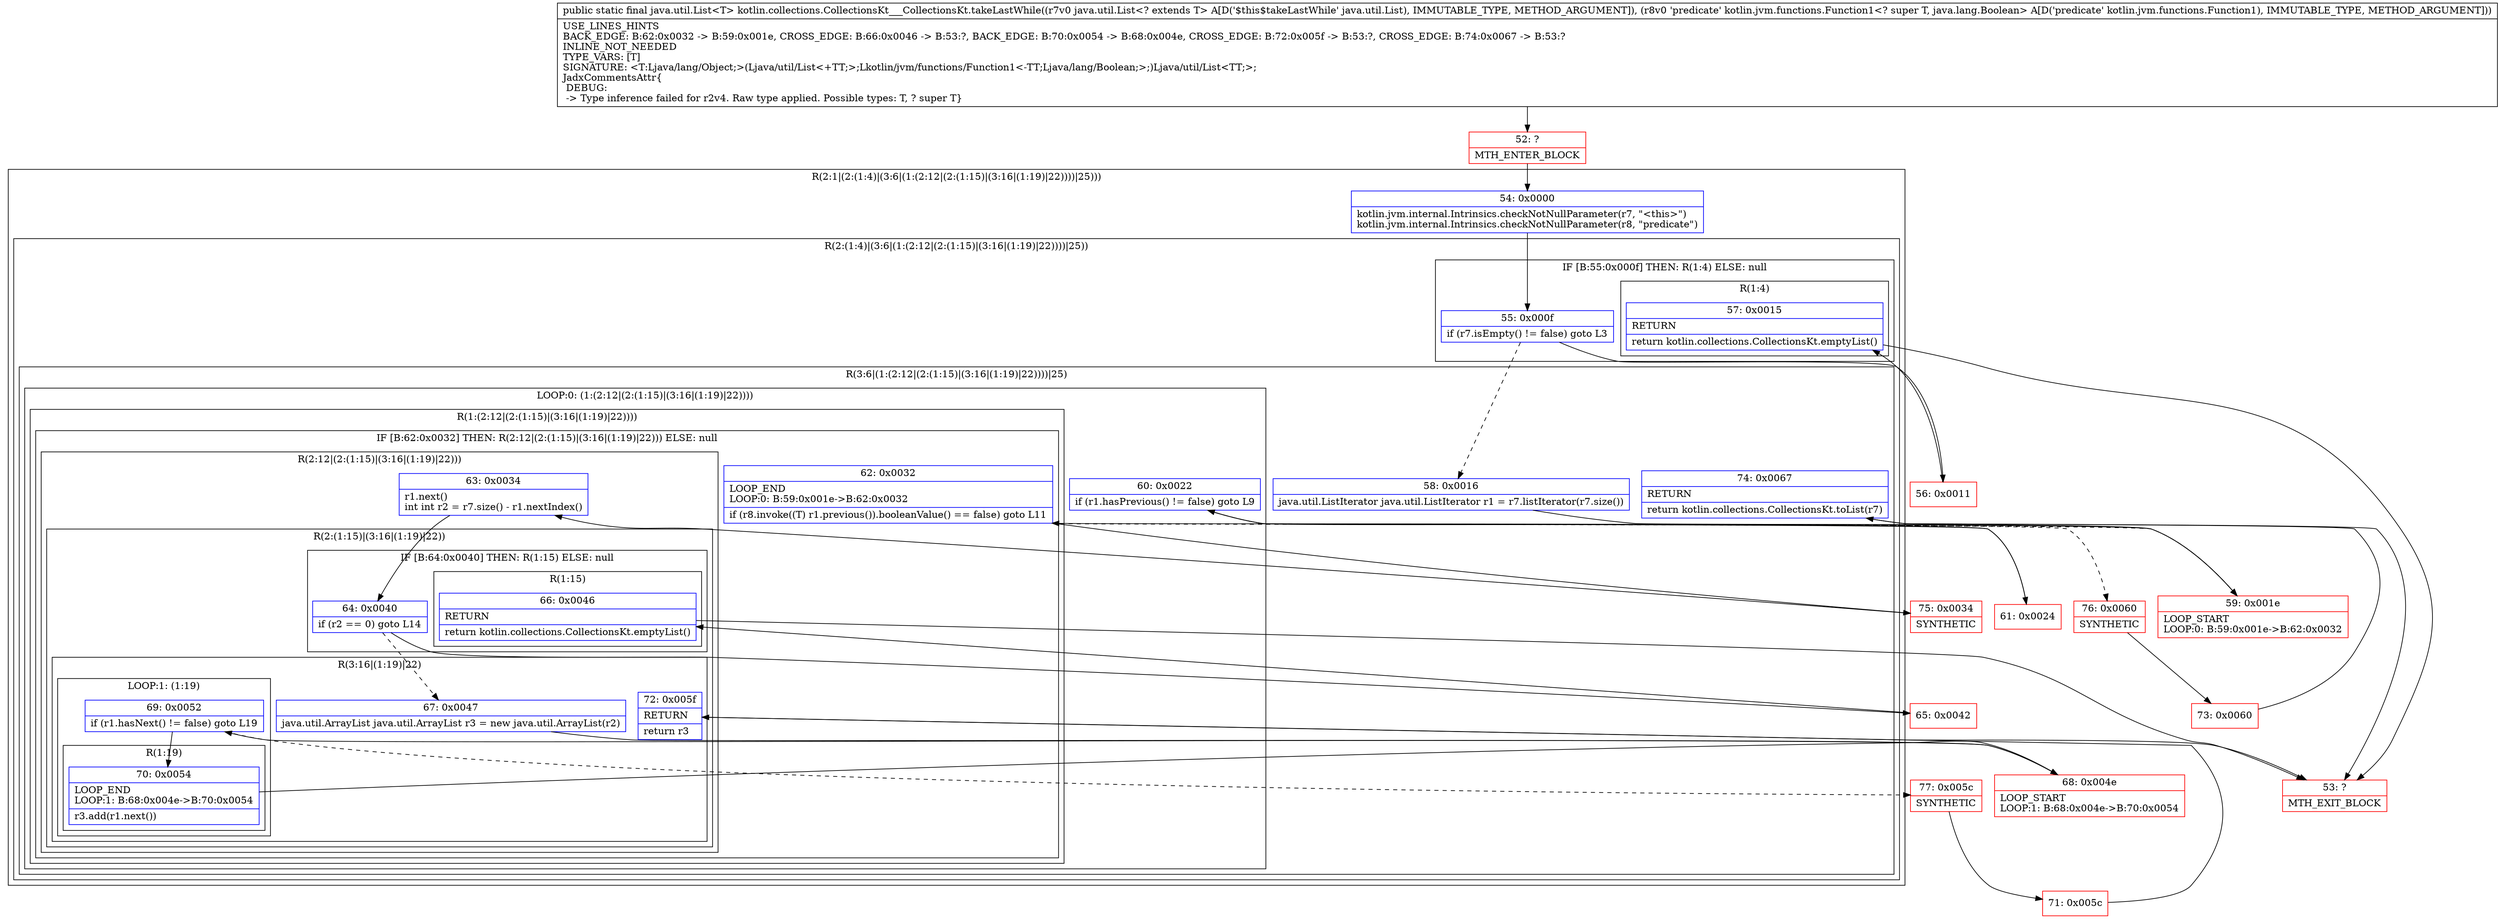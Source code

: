 digraph "CFG forkotlin.collections.CollectionsKt___CollectionsKt.takeLastWhile(Ljava\/util\/List;Lkotlin\/jvm\/functions\/Function1;)Ljava\/util\/List;" {
subgraph cluster_Region_1952389323 {
label = "R(2:1|(2:(1:4)|(3:6|(1:(2:12|(2:(1:15)|(3:16|(1:19)|22))))|25)))";
node [shape=record,color=blue];
Node_54 [shape=record,label="{54\:\ 0x0000|kotlin.jvm.internal.Intrinsics.checkNotNullParameter(r7, \"\<this\>\")\lkotlin.jvm.internal.Intrinsics.checkNotNullParameter(r8, \"predicate\")\l}"];
subgraph cluster_Region_1100166475 {
label = "R(2:(1:4)|(3:6|(1:(2:12|(2:(1:15)|(3:16|(1:19)|22))))|25))";
node [shape=record,color=blue];
subgraph cluster_IfRegion_1906488520 {
label = "IF [B:55:0x000f] THEN: R(1:4) ELSE: null";
node [shape=record,color=blue];
Node_55 [shape=record,label="{55\:\ 0x000f|if (r7.isEmpty() != false) goto L3\l}"];
subgraph cluster_Region_1232102066 {
label = "R(1:4)";
node [shape=record,color=blue];
Node_57 [shape=record,label="{57\:\ 0x0015|RETURN\l|return kotlin.collections.CollectionsKt.emptyList()\l}"];
}
}
subgraph cluster_Region_1277412086 {
label = "R(3:6|(1:(2:12|(2:(1:15)|(3:16|(1:19)|22))))|25)";
node [shape=record,color=blue];
Node_58 [shape=record,label="{58\:\ 0x0016|java.util.ListIterator java.util.ListIterator r1 = r7.listIterator(r7.size())\l}"];
subgraph cluster_LoopRegion_1295752819 {
label = "LOOP:0: (1:(2:12|(2:(1:15)|(3:16|(1:19)|22))))";
node [shape=record,color=blue];
Node_60 [shape=record,label="{60\:\ 0x0022|if (r1.hasPrevious() != false) goto L9\l}"];
subgraph cluster_Region_1172677143 {
label = "R(1:(2:12|(2:(1:15)|(3:16|(1:19)|22))))";
node [shape=record,color=blue];
subgraph cluster_IfRegion_300455985 {
label = "IF [B:62:0x0032] THEN: R(2:12|(2:(1:15)|(3:16|(1:19)|22))) ELSE: null";
node [shape=record,color=blue];
Node_62 [shape=record,label="{62\:\ 0x0032|LOOP_END\lLOOP:0: B:59:0x001e\-\>B:62:0x0032\l|if (r8.invoke((T) r1.previous()).booleanValue() == false) goto L11\l}"];
subgraph cluster_Region_2099222180 {
label = "R(2:12|(2:(1:15)|(3:16|(1:19)|22)))";
node [shape=record,color=blue];
Node_63 [shape=record,label="{63\:\ 0x0034|r1.next()\lint int r2 = r7.size() \- r1.nextIndex()\l}"];
subgraph cluster_Region_495251085 {
label = "R(2:(1:15)|(3:16|(1:19)|22))";
node [shape=record,color=blue];
subgraph cluster_IfRegion_1809591020 {
label = "IF [B:64:0x0040] THEN: R(1:15) ELSE: null";
node [shape=record,color=blue];
Node_64 [shape=record,label="{64\:\ 0x0040|if (r2 == 0) goto L14\l}"];
subgraph cluster_Region_2036600065 {
label = "R(1:15)";
node [shape=record,color=blue];
Node_66 [shape=record,label="{66\:\ 0x0046|RETURN\l|return kotlin.collections.CollectionsKt.emptyList()\l}"];
}
}
subgraph cluster_Region_1794587525 {
label = "R(3:16|(1:19)|22)";
node [shape=record,color=blue];
Node_67 [shape=record,label="{67\:\ 0x0047|java.util.ArrayList java.util.ArrayList r3 = new java.util.ArrayList(r2)\l}"];
subgraph cluster_LoopRegion_804904835 {
label = "LOOP:1: (1:19)";
node [shape=record,color=blue];
Node_69 [shape=record,label="{69\:\ 0x0052|if (r1.hasNext() != false) goto L19\l}"];
subgraph cluster_Region_1042285577 {
label = "R(1:19)";
node [shape=record,color=blue];
Node_70 [shape=record,label="{70\:\ 0x0054|LOOP_END\lLOOP:1: B:68:0x004e\-\>B:70:0x0054\l|r3.add(r1.next())\l}"];
}
}
Node_72 [shape=record,label="{72\:\ 0x005f|RETURN\l|return r3\l}"];
}
}
}
}
}
}
Node_74 [shape=record,label="{74\:\ 0x0067|RETURN\l|return kotlin.collections.CollectionsKt.toList(r7)\l}"];
}
}
}
Node_52 [shape=record,color=red,label="{52\:\ ?|MTH_ENTER_BLOCK\l}"];
Node_56 [shape=record,color=red,label="{56\:\ 0x0011}"];
Node_53 [shape=record,color=red,label="{53\:\ ?|MTH_EXIT_BLOCK\l}"];
Node_59 [shape=record,color=red,label="{59\:\ 0x001e|LOOP_START\lLOOP:0: B:59:0x001e\-\>B:62:0x0032\l}"];
Node_61 [shape=record,color=red,label="{61\:\ 0x0024}"];
Node_75 [shape=record,color=red,label="{75\:\ 0x0034|SYNTHETIC\l}"];
Node_65 [shape=record,color=red,label="{65\:\ 0x0042}"];
Node_68 [shape=record,color=red,label="{68\:\ 0x004e|LOOP_START\lLOOP:1: B:68:0x004e\-\>B:70:0x0054\l}"];
Node_77 [shape=record,color=red,label="{77\:\ 0x005c|SYNTHETIC\l}"];
Node_71 [shape=record,color=red,label="{71\:\ 0x005c}"];
Node_76 [shape=record,color=red,label="{76\:\ 0x0060|SYNTHETIC\l}"];
Node_73 [shape=record,color=red,label="{73\:\ 0x0060}"];
MethodNode[shape=record,label="{public static final java.util.List\<T\> kotlin.collections.CollectionsKt___CollectionsKt.takeLastWhile((r7v0 java.util.List\<? extends T\> A[D('$this$takeLastWhile' java.util.List), IMMUTABLE_TYPE, METHOD_ARGUMENT]), (r8v0 'predicate' kotlin.jvm.functions.Function1\<? super T, java.lang.Boolean\> A[D('predicate' kotlin.jvm.functions.Function1), IMMUTABLE_TYPE, METHOD_ARGUMENT]))  | USE_LINES_HINTS\lBACK_EDGE: B:62:0x0032 \-\> B:59:0x001e, CROSS_EDGE: B:66:0x0046 \-\> B:53:?, BACK_EDGE: B:70:0x0054 \-\> B:68:0x004e, CROSS_EDGE: B:72:0x005f \-\> B:53:?, CROSS_EDGE: B:74:0x0067 \-\> B:53:?\lINLINE_NOT_NEEDED\lTYPE_VARS: [T]\lSIGNATURE: \<T:Ljava\/lang\/Object;\>(Ljava\/util\/List\<+TT;\>;Lkotlin\/jvm\/functions\/Function1\<\-TT;Ljava\/lang\/Boolean;\>;)Ljava\/util\/List\<TT;\>;\lJadxCommentsAttr\{\l DEBUG: \l \-\> Type inference failed for r2v4. Raw type applied. Possible types: T, ? super T\}\l}"];
MethodNode -> Node_52;Node_54 -> Node_55;
Node_55 -> Node_56;
Node_55 -> Node_58[style=dashed];
Node_57 -> Node_53;
Node_58 -> Node_59;
Node_60 -> Node_61;
Node_60 -> Node_76[style=dashed];
Node_62 -> Node_59[style=dashed];
Node_62 -> Node_75;
Node_63 -> Node_64;
Node_64 -> Node_65;
Node_64 -> Node_67[style=dashed];
Node_66 -> Node_53;
Node_67 -> Node_68;
Node_69 -> Node_70;
Node_69 -> Node_77[style=dashed];
Node_70 -> Node_68;
Node_72 -> Node_53;
Node_74 -> Node_53;
Node_52 -> Node_54;
Node_56 -> Node_57;
Node_59 -> Node_60;
Node_61 -> Node_62;
Node_75 -> Node_63;
Node_65 -> Node_66;
Node_68 -> Node_69;
Node_77 -> Node_71;
Node_71 -> Node_72;
Node_76 -> Node_73;
Node_73 -> Node_74;
}

